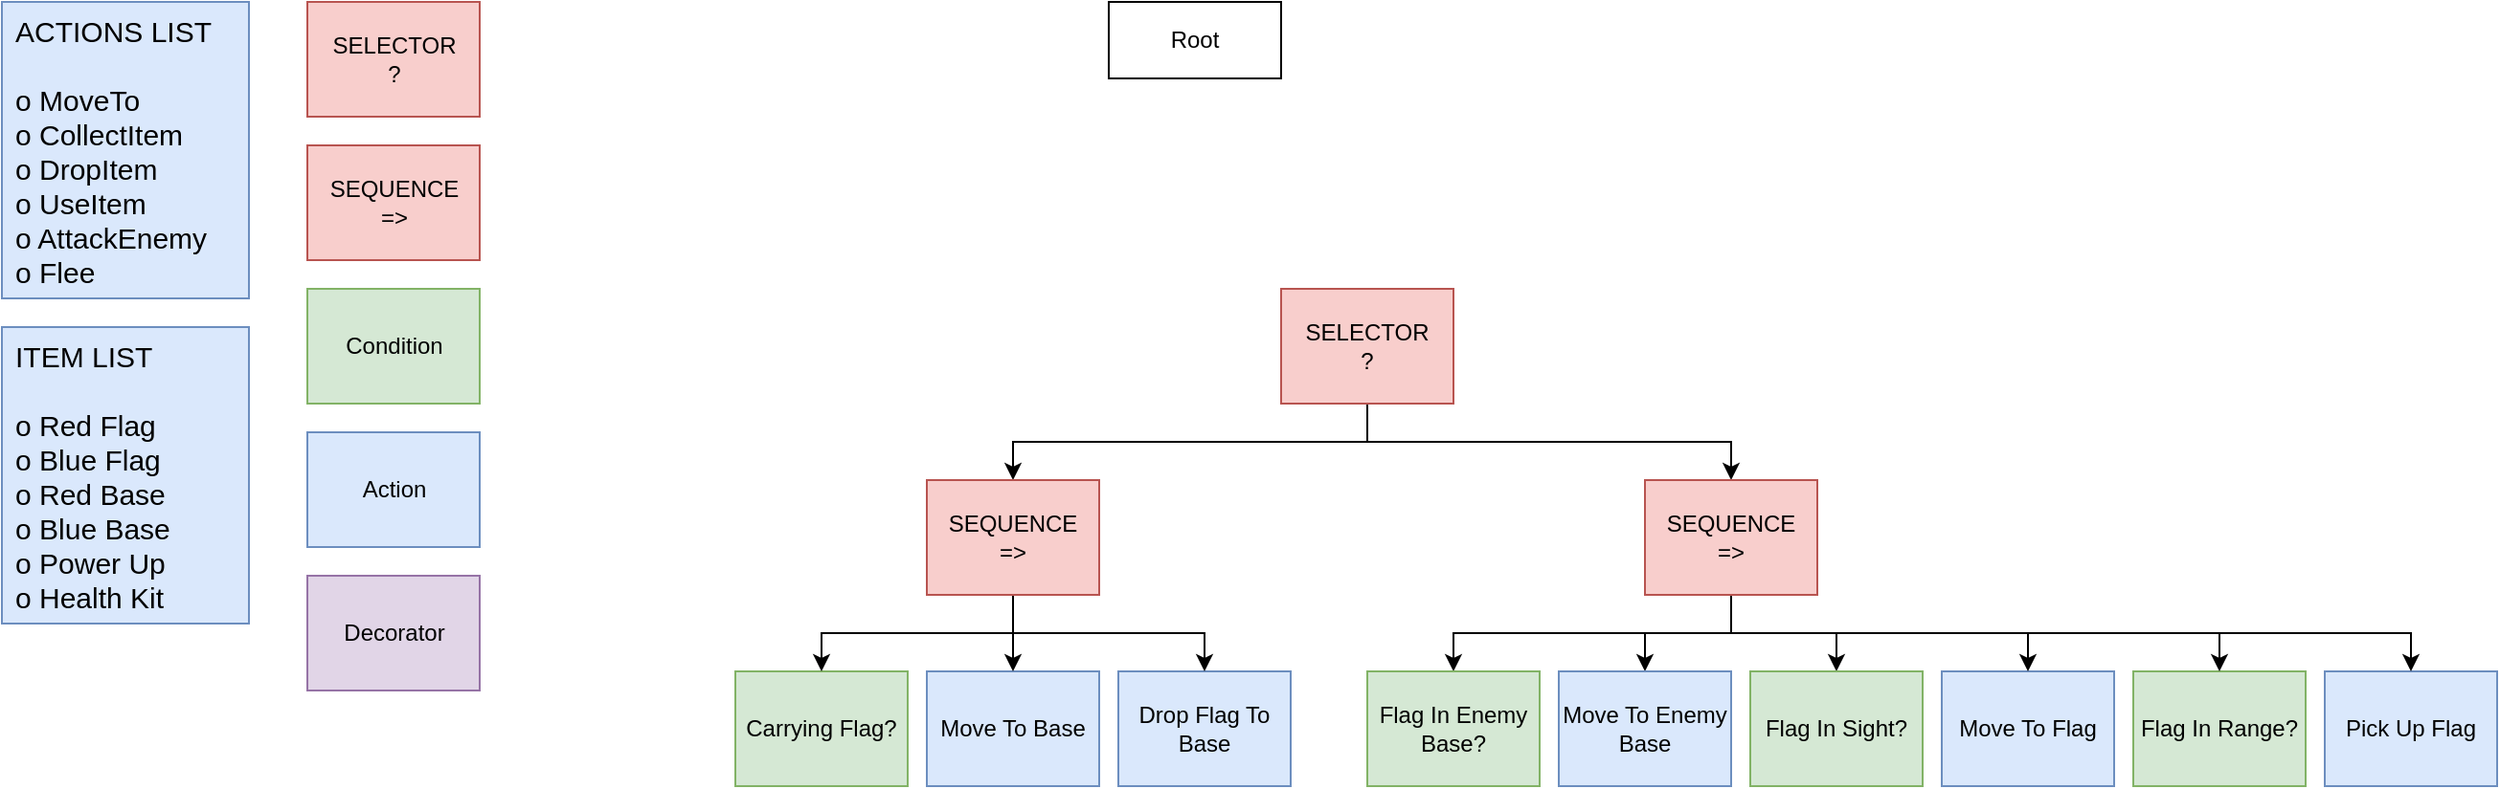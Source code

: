 <mxfile version="12.3.2" type="device" pages="1"><diagram id="GtDES0fC4Kh81AYRPnyM" name="Page-1"><mxGraphModel dx="1172" dy="608" grid="1" gridSize="10" guides="1" tooltips="1" connect="1" arrows="1" fold="1" page="1" pageScale="1" pageWidth="827" pageHeight="1169" math="0" shadow="0"><root><mxCell id="0"/><mxCell id="1" parent="0"/><mxCell id="k5fUcADKDmBsMPc2kSTx-51" value="Root" style="rounded=0;whiteSpace=wrap;html=1;labelBackgroundColor=none;fontSize=12;" parent="1" vertex="1"><mxGeometry x="608" y="30" width="90" height="40" as="geometry"/></mxCell><mxCell id="jAf86JON6YC-LcCfIolk-1" value="SELECTOR&lt;br&gt;?" style="rounded=0;whiteSpace=wrap;html=1;labelBackgroundColor=none;fontSize=12;fillColor=#f8cecc;strokeColor=#b85450;" parent="1" vertex="1"><mxGeometry x="189.5" y="30" width="90" height="60" as="geometry"/></mxCell><mxCell id="jAf86JON6YC-LcCfIolk-3" value="SEQUENCE&lt;br&gt;=&amp;gt;" style="rounded=0;whiteSpace=wrap;html=1;labelBackgroundColor=none;fontSize=12;fillColor=#f8cecc;strokeColor=#b85450;" parent="1" vertex="1"><mxGeometry x="189.5" y="105" width="90" height="60" as="geometry"/></mxCell><mxCell id="jAf86JON6YC-LcCfIolk-5" value="Condition" style="rounded=0;whiteSpace=wrap;html=1;labelBackgroundColor=none;fontSize=12;fillColor=#d5e8d4;strokeColor=#82b366;" parent="1" vertex="1"><mxGeometry x="189.5" y="180" width="90" height="60" as="geometry"/></mxCell><mxCell id="jAf86JON6YC-LcCfIolk-6" value="Action" style="rounded=0;whiteSpace=wrap;html=1;labelBackgroundColor=none;fontSize=12;fillColor=#dae8fc;strokeColor=#6c8ebf;" parent="1" vertex="1"><mxGeometry x="189.5" y="255" width="90" height="60" as="geometry"/></mxCell><mxCell id="JPDhvqLLMgYqEGkUQdpm-3" value="Decorator" style="rounded=0;whiteSpace=wrap;html=1;labelBackgroundColor=none;fontSize=12;fillColor=#e1d5e7;strokeColor=#9673a6;" vertex="1" parent="1"><mxGeometry x="189.5" y="330" width="90" height="60" as="geometry"/></mxCell><mxCell id="JPDhvqLLMgYqEGkUQdpm-4" value="Move To Flag" style="rounded=0;whiteSpace=wrap;html=1;labelBackgroundColor=none;fontSize=12;fillColor=#dae8fc;strokeColor=#6c8ebf;" vertex="1" parent="1"><mxGeometry x="1043" y="380" width="90" height="60" as="geometry"/></mxCell><mxCell id="JPDhvqLLMgYqEGkUQdpm-5" value="Flag In Range?" style="rounded=0;whiteSpace=wrap;html=1;labelBackgroundColor=none;fontSize=12;fillColor=#d5e8d4;strokeColor=#82b366;" vertex="1" parent="1"><mxGeometry x="1143" y="380" width="90" height="60" as="geometry"/></mxCell><mxCell id="JPDhvqLLMgYqEGkUQdpm-6" value="Pick Up Flag" style="rounded=0;whiteSpace=wrap;html=1;labelBackgroundColor=none;fontSize=12;fillColor=#dae8fc;strokeColor=#6c8ebf;" vertex="1" parent="1"><mxGeometry x="1243" y="380" width="90" height="60" as="geometry"/></mxCell><mxCell id="JPDhvqLLMgYqEGkUQdpm-7" value="Move To Base" style="rounded=0;whiteSpace=wrap;html=1;labelBackgroundColor=none;fontSize=12;fillColor=#dae8fc;strokeColor=#6c8ebf;" vertex="1" parent="1"><mxGeometry x="513" y="380" width="90" height="60" as="geometry"/></mxCell><mxCell id="JPDhvqLLMgYqEGkUQdpm-8" value="Drop Flag To Base" style="rounded=0;whiteSpace=wrap;html=1;labelBackgroundColor=none;fontSize=12;fillColor=#dae8fc;strokeColor=#6c8ebf;" vertex="1" parent="1"><mxGeometry x="613" y="380" width="90" height="60" as="geometry"/></mxCell><mxCell id="JPDhvqLLMgYqEGkUQdpm-14" value="Carrying Flag?" style="rounded=0;whiteSpace=wrap;html=1;labelBackgroundColor=none;fontSize=12;fillColor=#d5e8d4;strokeColor=#82b366;" vertex="1" parent="1"><mxGeometry x="413" y="380" width="90" height="60" as="geometry"/></mxCell><mxCell id="JPDhvqLLMgYqEGkUQdpm-22" style="edgeStyle=orthogonalEdgeStyle;rounded=0;orthogonalLoop=1;jettySize=auto;html=1;exitX=0.5;exitY=1;exitDx=0;exitDy=0;entryX=0.5;entryY=0;entryDx=0;entryDy=0;" edge="1" parent="1" source="JPDhvqLLMgYqEGkUQdpm-16" target="JPDhvqLLMgYqEGkUQdpm-17"><mxGeometry relative="1" as="geometry"/></mxCell><mxCell id="JPDhvqLLMgYqEGkUQdpm-23" style="edgeStyle=orthogonalEdgeStyle;rounded=0;orthogonalLoop=1;jettySize=auto;html=1;exitX=0.5;exitY=1;exitDx=0;exitDy=0;entryX=0.5;entryY=0;entryDx=0;entryDy=0;" edge="1" parent="1" source="JPDhvqLLMgYqEGkUQdpm-16" target="JPDhvqLLMgYqEGkUQdpm-18"><mxGeometry relative="1" as="geometry"/></mxCell><mxCell id="JPDhvqLLMgYqEGkUQdpm-16" value="SELECTOR&lt;br&gt;?" style="rounded=0;whiteSpace=wrap;html=1;labelBackgroundColor=none;fontSize=12;fillColor=#f8cecc;strokeColor=#b85450;" vertex="1" parent="1"><mxGeometry x="698" y="180" width="90" height="60" as="geometry"/></mxCell><mxCell id="JPDhvqLLMgYqEGkUQdpm-19" style="edgeStyle=orthogonalEdgeStyle;rounded=0;orthogonalLoop=1;jettySize=auto;html=1;exitX=0.5;exitY=1;exitDx=0;exitDy=0;entryX=0.5;entryY=0;entryDx=0;entryDy=0;" edge="1" parent="1" source="JPDhvqLLMgYqEGkUQdpm-17" target="JPDhvqLLMgYqEGkUQdpm-14"><mxGeometry relative="1" as="geometry"/></mxCell><mxCell id="JPDhvqLLMgYqEGkUQdpm-20" style="edgeStyle=orthogonalEdgeStyle;rounded=0;orthogonalLoop=1;jettySize=auto;html=1;exitX=0.5;exitY=1;exitDx=0;exitDy=0;entryX=0.5;entryY=0;entryDx=0;entryDy=0;" edge="1" parent="1" source="JPDhvqLLMgYqEGkUQdpm-17" target="JPDhvqLLMgYqEGkUQdpm-7"><mxGeometry relative="1" as="geometry"/></mxCell><mxCell id="JPDhvqLLMgYqEGkUQdpm-21" style="edgeStyle=orthogonalEdgeStyle;rounded=0;orthogonalLoop=1;jettySize=auto;html=1;exitX=0.5;exitY=1;exitDx=0;exitDy=0;entryX=0.5;entryY=0;entryDx=0;entryDy=0;" edge="1" parent="1" source="JPDhvqLLMgYqEGkUQdpm-17" target="JPDhvqLLMgYqEGkUQdpm-8"><mxGeometry relative="1" as="geometry"/></mxCell><mxCell id="JPDhvqLLMgYqEGkUQdpm-17" value="SEQUENCE&lt;br&gt;=&amp;gt;" style="rounded=0;whiteSpace=wrap;html=1;labelBackgroundColor=none;fontSize=12;fillColor=#f8cecc;strokeColor=#b85450;" vertex="1" parent="1"><mxGeometry x="513" y="280" width="90" height="60" as="geometry"/></mxCell><mxCell id="JPDhvqLLMgYqEGkUQdpm-24" style="edgeStyle=orthogonalEdgeStyle;rounded=0;orthogonalLoop=1;jettySize=auto;html=1;exitX=0.5;exitY=1;exitDx=0;exitDy=0;entryX=0.5;entryY=0;entryDx=0;entryDy=0;" edge="1" parent="1" source="JPDhvqLLMgYqEGkUQdpm-18" target="JPDhvqLLMgYqEGkUQdpm-4"><mxGeometry relative="1" as="geometry"/></mxCell><mxCell id="JPDhvqLLMgYqEGkUQdpm-25" style="edgeStyle=orthogonalEdgeStyle;rounded=0;orthogonalLoop=1;jettySize=auto;html=1;exitX=0.5;exitY=1;exitDx=0;exitDy=0;entryX=0.5;entryY=0;entryDx=0;entryDy=0;" edge="1" parent="1" source="JPDhvqLLMgYqEGkUQdpm-18" target="JPDhvqLLMgYqEGkUQdpm-5"><mxGeometry relative="1" as="geometry"/></mxCell><mxCell id="JPDhvqLLMgYqEGkUQdpm-26" style="edgeStyle=orthogonalEdgeStyle;rounded=0;orthogonalLoop=1;jettySize=auto;html=1;exitX=0.5;exitY=1;exitDx=0;exitDy=0;entryX=0.5;entryY=0;entryDx=0;entryDy=0;" edge="1" parent="1" source="JPDhvqLLMgYqEGkUQdpm-18" target="JPDhvqLLMgYqEGkUQdpm-6"><mxGeometry relative="1" as="geometry"/></mxCell><mxCell id="JPDhvqLLMgYqEGkUQdpm-31" style="edgeStyle=orthogonalEdgeStyle;rounded=0;orthogonalLoop=1;jettySize=auto;html=1;exitX=0.5;exitY=1;exitDx=0;exitDy=0;entryX=0.5;entryY=0;entryDx=0;entryDy=0;fontSize=15;" edge="1" parent="1" source="JPDhvqLLMgYqEGkUQdpm-18" target="JPDhvqLLMgYqEGkUQdpm-29"><mxGeometry relative="1" as="geometry"/></mxCell><mxCell id="JPDhvqLLMgYqEGkUQdpm-34" style="edgeStyle=orthogonalEdgeStyle;rounded=0;orthogonalLoop=1;jettySize=auto;html=1;exitX=0.5;exitY=1;exitDx=0;exitDy=0;entryX=0.5;entryY=0;entryDx=0;entryDy=0;fontSize=15;" edge="1" parent="1" source="JPDhvqLLMgYqEGkUQdpm-18" target="JPDhvqLLMgYqEGkUQdpm-32"><mxGeometry relative="1" as="geometry"/></mxCell><mxCell id="JPDhvqLLMgYqEGkUQdpm-35" style="edgeStyle=orthogonalEdgeStyle;rounded=0;orthogonalLoop=1;jettySize=auto;html=1;exitX=0.5;exitY=1;exitDx=0;exitDy=0;entryX=0.5;entryY=0;entryDx=0;entryDy=0;fontSize=15;" edge="1" parent="1" source="JPDhvqLLMgYqEGkUQdpm-18" target="JPDhvqLLMgYqEGkUQdpm-33"><mxGeometry relative="1" as="geometry"/></mxCell><mxCell id="JPDhvqLLMgYqEGkUQdpm-18" value="SEQUENCE&lt;br&gt;=&amp;gt;" style="rounded=0;whiteSpace=wrap;html=1;labelBackgroundColor=none;fontSize=12;fillColor=#f8cecc;strokeColor=#b85450;" vertex="1" parent="1"><mxGeometry x="888" y="280" width="90" height="60" as="geometry"/></mxCell><mxCell id="JPDhvqLLMgYqEGkUQdpm-27" value="ACTIONS LIST&lt;br style=&quot;font-size: 15px;&quot;&gt;&lt;br style=&quot;font-size: 15px;&quot;&gt;o MoveTo&lt;br style=&quot;font-size: 15px;&quot;&gt;o CollectItem&lt;br style=&quot;font-size: 15px;&quot;&gt;o DropItem&lt;br style=&quot;font-size: 15px;&quot;&gt;o UseItem&lt;br style=&quot;font-size: 15px;&quot;&gt;o AttackEnemy&lt;br style=&quot;font-size: 15px;&quot;&gt;o Flee" style="rounded=0;labelBackgroundColor=none;fontSize=15;fillColor=#dae8fc;strokeColor=#6c8ebf;align=left;fontStyle=0;horizontal=1;labelPosition=center;verticalLabelPosition=middle;verticalAlign=middle;whiteSpace=wrap;html=1;spacingTop=0;spacingLeft=5;spacing=2;" vertex="1" parent="1"><mxGeometry x="30" y="30" width="129" height="155" as="geometry"/></mxCell><mxCell id="JPDhvqLLMgYqEGkUQdpm-28" value="ITEM LIST&lt;br style=&quot;font-size: 15px&quot;&gt;&lt;br style=&quot;font-size: 15px&quot;&gt;o Red Flag&lt;br style=&quot;font-size: 15px&quot;&gt;o Blue Flag&lt;br style=&quot;font-size: 15px&quot;&gt;o Red Base&lt;br style=&quot;font-size: 15px&quot;&gt;o Blue Base&lt;br style=&quot;font-size: 15px&quot;&gt;o Power Up&lt;br style=&quot;font-size: 15px&quot;&gt;o Health Kit" style="rounded=0;labelBackgroundColor=none;fontSize=15;fillColor=#dae8fc;strokeColor=#6c8ebf;align=left;fontStyle=0;horizontal=1;labelPosition=center;verticalLabelPosition=middle;verticalAlign=middle;whiteSpace=wrap;html=1;spacingTop=0;spacingLeft=5;spacing=2;" vertex="1" parent="1"><mxGeometry x="30" y="200" width="129" height="155" as="geometry"/></mxCell><mxCell id="JPDhvqLLMgYqEGkUQdpm-29" value="Flag In Enemy Base?" style="rounded=0;whiteSpace=wrap;html=1;labelBackgroundColor=none;fontSize=12;fillColor=#d5e8d4;strokeColor=#82b366;" vertex="1" parent="1"><mxGeometry x="743" y="380" width="90" height="60" as="geometry"/></mxCell><mxCell id="JPDhvqLLMgYqEGkUQdpm-32" value="Move To Enemy Base" style="rounded=0;whiteSpace=wrap;html=1;labelBackgroundColor=none;fontSize=12;fillColor=#dae8fc;strokeColor=#6c8ebf;" vertex="1" parent="1"><mxGeometry x="843" y="380" width="90" height="60" as="geometry"/></mxCell><mxCell id="JPDhvqLLMgYqEGkUQdpm-33" value="Flag In Sight?" style="rounded=0;whiteSpace=wrap;html=1;labelBackgroundColor=none;fontSize=12;fillColor=#d5e8d4;strokeColor=#82b366;" vertex="1" parent="1"><mxGeometry x="943" y="380" width="90" height="60" as="geometry"/></mxCell></root></mxGraphModel></diagram></mxfile>